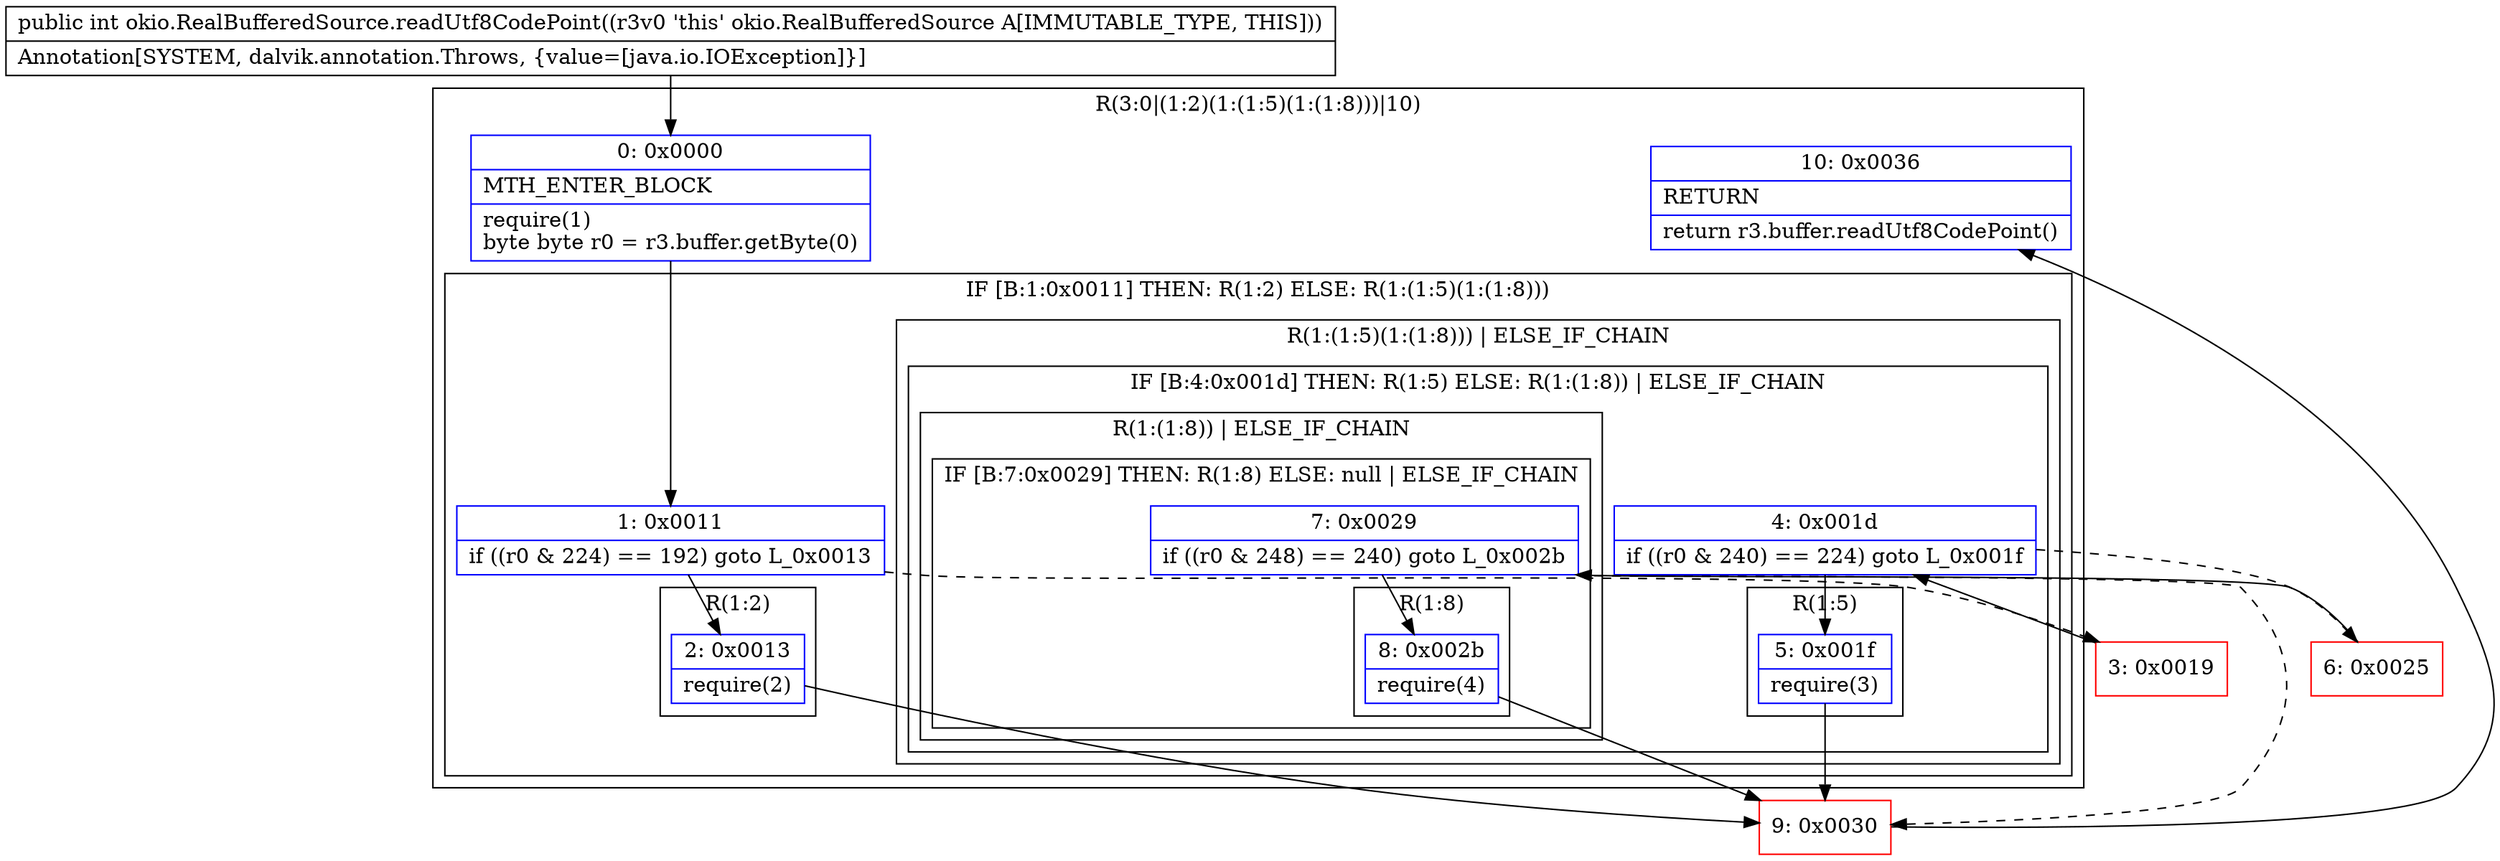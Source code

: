 digraph "CFG forokio.RealBufferedSource.readUtf8CodePoint()I" {
subgraph cluster_Region_1384429628 {
label = "R(3:0|(1:2)(1:(1:5)(1:(1:8)))|10)";
node [shape=record,color=blue];
Node_0 [shape=record,label="{0\:\ 0x0000|MTH_ENTER_BLOCK\l|require(1)\lbyte byte r0 = r3.buffer.getByte(0)\l}"];
subgraph cluster_IfRegion_114081469 {
label = "IF [B:1:0x0011] THEN: R(1:2) ELSE: R(1:(1:5)(1:(1:8)))";
node [shape=record,color=blue];
Node_1 [shape=record,label="{1\:\ 0x0011|if ((r0 & 224) == 192) goto L_0x0013\l}"];
subgraph cluster_Region_1972804056 {
label = "R(1:2)";
node [shape=record,color=blue];
Node_2 [shape=record,label="{2\:\ 0x0013|require(2)\l}"];
}
subgraph cluster_Region_530180240 {
label = "R(1:(1:5)(1:(1:8))) | ELSE_IF_CHAIN\l";
node [shape=record,color=blue];
subgraph cluster_IfRegion_551798228 {
label = "IF [B:4:0x001d] THEN: R(1:5) ELSE: R(1:(1:8)) | ELSE_IF_CHAIN\l";
node [shape=record,color=blue];
Node_4 [shape=record,label="{4\:\ 0x001d|if ((r0 & 240) == 224) goto L_0x001f\l}"];
subgraph cluster_Region_7817881 {
label = "R(1:5)";
node [shape=record,color=blue];
Node_5 [shape=record,label="{5\:\ 0x001f|require(3)\l}"];
}
subgraph cluster_Region_1233211104 {
label = "R(1:(1:8)) | ELSE_IF_CHAIN\l";
node [shape=record,color=blue];
subgraph cluster_IfRegion_2133623573 {
label = "IF [B:7:0x0029] THEN: R(1:8) ELSE: null | ELSE_IF_CHAIN\l";
node [shape=record,color=blue];
Node_7 [shape=record,label="{7\:\ 0x0029|if ((r0 & 248) == 240) goto L_0x002b\l}"];
subgraph cluster_Region_144197201 {
label = "R(1:8)";
node [shape=record,color=blue];
Node_8 [shape=record,label="{8\:\ 0x002b|require(4)\l}"];
}
}
}
}
}
}
Node_10 [shape=record,label="{10\:\ 0x0036|RETURN\l|return r3.buffer.readUtf8CodePoint()\l}"];
}
Node_3 [shape=record,color=red,label="{3\:\ 0x0019}"];
Node_6 [shape=record,color=red,label="{6\:\ 0x0025}"];
Node_9 [shape=record,color=red,label="{9\:\ 0x0030}"];
MethodNode[shape=record,label="{public int okio.RealBufferedSource.readUtf8CodePoint((r3v0 'this' okio.RealBufferedSource A[IMMUTABLE_TYPE, THIS]))  | Annotation[SYSTEM, dalvik.annotation.Throws, \{value=[java.io.IOException]\}]\l}"];
MethodNode -> Node_0;
Node_0 -> Node_1;
Node_1 -> Node_2;
Node_1 -> Node_3[style=dashed];
Node_2 -> Node_9;
Node_4 -> Node_5;
Node_4 -> Node_6[style=dashed];
Node_5 -> Node_9;
Node_7 -> Node_8;
Node_7 -> Node_9[style=dashed];
Node_8 -> Node_9;
Node_3 -> Node_4;
Node_6 -> Node_7;
Node_9 -> Node_10;
}

